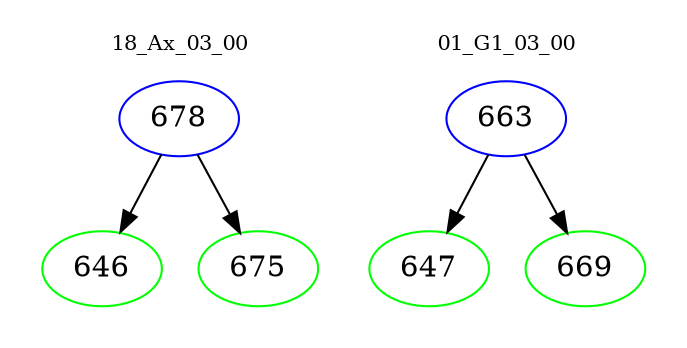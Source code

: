 digraph{
subgraph cluster_0 {
color = white
label = "18_Ax_03_00";
fontsize=10;
T0_678 [label="678", color="blue"]
T0_678 -> T0_646 [color="black"]
T0_646 [label="646", color="green"]
T0_678 -> T0_675 [color="black"]
T0_675 [label="675", color="green"]
}
subgraph cluster_1 {
color = white
label = "01_G1_03_00";
fontsize=10;
T1_663 [label="663", color="blue"]
T1_663 -> T1_647 [color="black"]
T1_647 [label="647", color="green"]
T1_663 -> T1_669 [color="black"]
T1_669 [label="669", color="green"]
}
}

